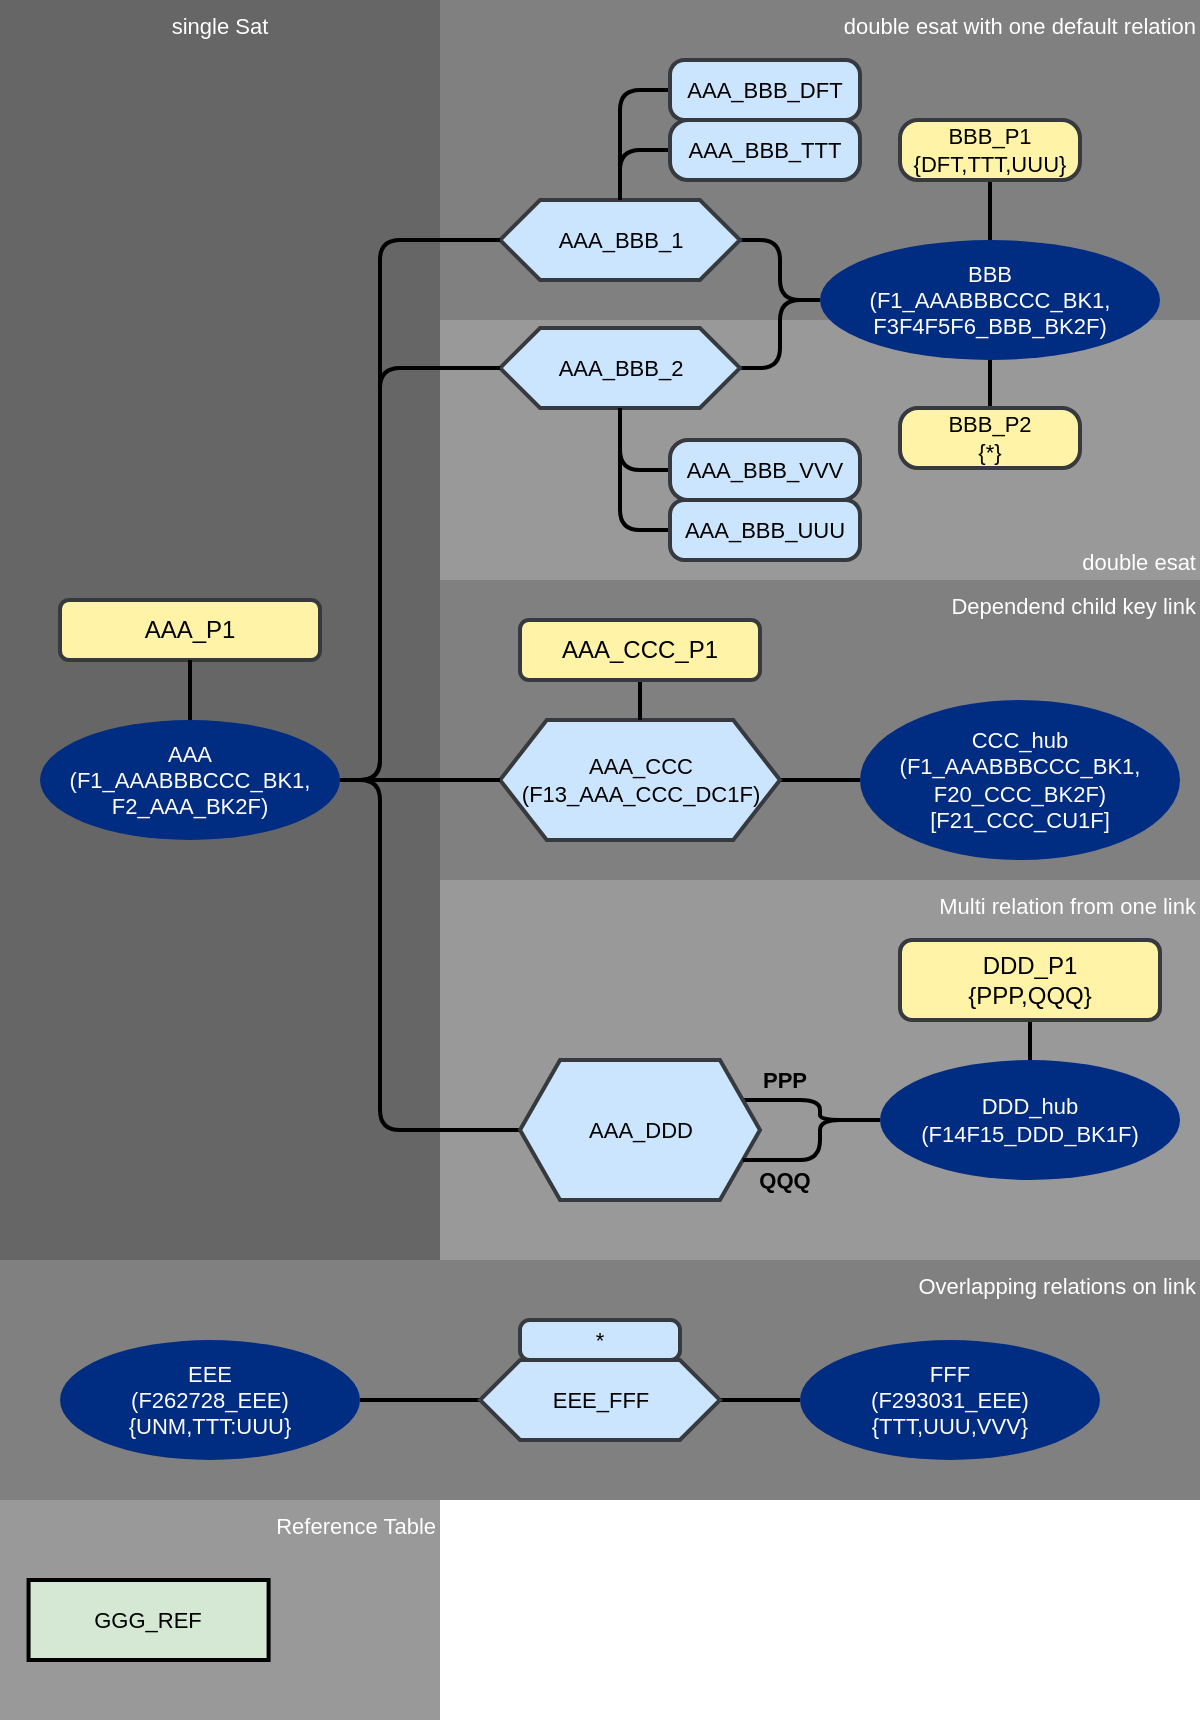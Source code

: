 <mxfile version="21.6.1" type="device">
  <diagram name="Seite-1" id="XlhNs0TyI_9xgu4hfG8v">
    <mxGraphModel dx="1356" dy="868" grid="1" gridSize="10" guides="1" tooltips="1" connect="1" arrows="1" fold="1" page="1" pageScale="1" pageWidth="1169" pageHeight="827" math="0" shadow="0">
      <root>
        <mxCell id="0" />
        <mxCell id="4QULH8YT1BLBHV-vifYP-7" value="Areas" parent="0" />
        <mxCell id="4QULH8YT1BLBHV-vifYP-8" value="single Sat" style="rounded=0;whiteSpace=wrap;html=1;fontFamily=Helvetica;fontSize=11;fontColor=#FFFFFF;fillColor=#666666;verticalAlign=top;strokeColor=none;" parent="4QULH8YT1BLBHV-vifYP-7" vertex="1">
          <mxGeometry x="250" y="210" width="220" height="630" as="geometry" />
        </mxCell>
        <mxCell id="4QULH8YT1BLBHV-vifYP-15" value="double esat with one default relation" style="rounded=0;whiteSpace=wrap;html=1;fontFamily=Helvetica;fontSize=11;fontColor=#FFFFFF;fillColor=#808080;verticalAlign=top;align=right;strokeColor=none;" parent="4QULH8YT1BLBHV-vifYP-7" vertex="1">
          <mxGeometry x="470" y="210" width="380" height="160" as="geometry" />
        </mxCell>
        <mxCell id="4QULH8YT1BLBHV-vifYP-26" value="double esat" style="rounded=0;whiteSpace=wrap;html=1;fontFamily=Helvetica;fontSize=11;fontColor=#FFFFFF;fillColor=#999999;verticalAlign=bottom;strokeColor=none;align=right;" parent="4QULH8YT1BLBHV-vifYP-7" vertex="1">
          <mxGeometry x="470" y="370" width="380" height="130" as="geometry" />
        </mxCell>
        <mxCell id="4QULH8YT1BLBHV-vifYP-47" value="Multi relation from one link" style="rounded=0;whiteSpace=wrap;html=1;fontFamily=Helvetica;fontSize=11;fontColor=#FFFFFF;fillColor=#999999;verticalAlign=top;strokeColor=none;align=right;" parent="4QULH8YT1BLBHV-vifYP-7" vertex="1">
          <mxGeometry x="470" y="650" width="380" height="190" as="geometry" />
        </mxCell>
        <mxCell id="4QULH8YT1BLBHV-vifYP-76" value="Dependend child key link" style="rounded=0;whiteSpace=wrap;html=1;fontFamily=Helvetica;fontSize=11;fontColor=#FFFFFF;fillColor=#808080;verticalAlign=top;strokeColor=none;align=right;" parent="4QULH8YT1BLBHV-vifYP-7" vertex="1">
          <mxGeometry x="470" y="500" width="380" height="150" as="geometry" />
        </mxCell>
        <mxCell id="4QULH8YT1BLBHV-vifYP-82" value="Reference Table" style="rounded=0;whiteSpace=wrap;html=1;fontFamily=Helvetica;fontSize=11;fontColor=#FFFFFF;fillColor=#999999;verticalAlign=top;strokeColor=none;align=right;" parent="4QULH8YT1BLBHV-vifYP-7" vertex="1">
          <mxGeometry x="250" y="960" width="220" height="110" as="geometry" />
        </mxCell>
        <mxCell id="4QULH8YT1BLBHV-vifYP-83" value="GGG_REF" style="rounded=0;whiteSpace=wrap;html=1;strokeColor=#000000;strokeWidth=2;fillColor=#d5e8d4;fontFamily=Helvetica;fontSize=11;fontColor=default;" parent="4QULH8YT1BLBHV-vifYP-7" vertex="1">
          <mxGeometry x="264.29" y="1000" width="120" height="40" as="geometry" />
        </mxCell>
        <mxCell id="5us2wappvfQ8N61a4M51-3" value="Overlapping relations on link" style="rounded=0;whiteSpace=wrap;html=1;fontFamily=Helvetica;fontSize=11;fontColor=#FFFFFF;fillColor=#808080;verticalAlign=top;strokeColor=none;align=right;" parent="4QULH8YT1BLBHV-vifYP-7" vertex="1">
          <mxGeometry x="250" y="840" width="600" height="120" as="geometry" />
        </mxCell>
        <mxCell id="1" value="Main Model" parent="0" />
        <mxCell id="4QULH8YT1BLBHV-vifYP-1" value="AAA&lt;br&gt;(F1_AAABBBCCC_BK1,&lt;br&gt;F2_AAA_BK2F)" style="strokeWidth=2;html=1;shape=mxgraph.flowchart.start_1;whiteSpace=wrap;strokeColor=none;fontColor=#ffffff;fillColor=#002C82;fontFamily=Helvetica;fontSize=11;" parent="1" vertex="1">
          <mxGeometry x="270" y="570" width="150" height="60" as="geometry" />
        </mxCell>
        <mxCell id="4QULH8YT1BLBHV-vifYP-2" value="AAA_P1" style="rounded=1;whiteSpace=wrap;html=1;strokeColor=#36393d;fillColor=#FFF3A8;strokeWidth=2;" parent="1" vertex="1">
          <mxGeometry x="280" y="510" width="130" height="30" as="geometry" />
        </mxCell>
        <mxCell id="4QULH8YT1BLBHV-vifYP-4" style="edgeStyle=orthogonalEdgeStyle;rounded=1;orthogonalLoop=1;jettySize=auto;html=1;endArrow=none;endFill=0;jumpStyle=none;strokeWidth=2;" parent="1" source="4QULH8YT1BLBHV-vifYP-2" target="4QULH8YT1BLBHV-vifYP-1" edge="1">
          <mxGeometry relative="1" as="geometry">
            <mxPoint x="70" y="240" as="sourcePoint" />
            <mxPoint x="160" y="380" as="targetPoint" />
          </mxGeometry>
        </mxCell>
        <mxCell id="4QULH8YT1BLBHV-vifYP-16" value="BBB&lt;br&gt;(F1_AAABBBCCC_BK1,&lt;br style=&quot;border-color: var(--border-color);&quot;&gt;F3F4F5F6_BBB_BK2F)" style="strokeWidth=2;html=1;shape=mxgraph.flowchart.start_1;whiteSpace=wrap;strokeColor=none;fontColor=#ffffff;fillColor=#002C82;fontFamily=Helvetica;fontSize=11;" parent="1" vertex="1">
          <mxGeometry x="660" y="330" width="170" height="60" as="geometry" />
        </mxCell>
        <mxCell id="4QULH8YT1BLBHV-vifYP-17" style="edgeStyle=orthogonalEdgeStyle;shape=connector;rounded=1;jumpStyle=none;orthogonalLoop=1;jettySize=auto;html=1;labelBackgroundColor=default;strokeColor=default;strokeWidth=2;fontFamily=Helvetica;fontSize=11;fontColor=default;endArrow=none;endFill=0;" parent="1" source="4QULH8YT1BLBHV-vifYP-18" target="4QULH8YT1BLBHV-vifYP-16" edge="1">
          <mxGeometry relative="1" as="geometry">
            <mxPoint x="660" y="330" as="targetPoint" />
          </mxGeometry>
        </mxCell>
        <mxCell id="4QULH8YT1BLBHV-vifYP-18" value="AAA_BBB_1" style="verticalLabelPosition=middle;verticalAlign=middle;html=1;shape=hexagon;perimeter=hexagonPerimeter2;arcSize=6;size=0.167;fillColor=#cce5ff;strokeColor=#36393d;strokeWidth=2;fontFamily=Helvetica;fontSize=11;fontColor=default;labelPosition=center;align=center;" parent="1" vertex="1">
          <mxGeometry x="500" y="310" width="120" height="40" as="geometry" />
        </mxCell>
        <mxCell id="4QULH8YT1BLBHV-vifYP-19" style="edgeStyle=orthogonalEdgeStyle;shape=connector;rounded=1;jumpStyle=none;orthogonalLoop=1;jettySize=auto;html=1;labelBackgroundColor=default;strokeColor=default;strokeWidth=2;fontFamily=Helvetica;fontSize=11;fontColor=default;endArrow=none;endFill=0;" parent="1" source="4QULH8YT1BLBHV-vifYP-1" target="4QULH8YT1BLBHV-vifYP-18" edge="1">
          <mxGeometry relative="1" as="geometry">
            <mxPoint x="450" y="330" as="sourcePoint" />
            <Array as="points">
              <mxPoint x="440" y="600" />
              <mxPoint x="440" y="330" />
            </Array>
          </mxGeometry>
        </mxCell>
        <mxCell id="4QULH8YT1BLBHV-vifYP-22" style="edgeStyle=orthogonalEdgeStyle;shape=connector;rounded=1;jumpStyle=none;orthogonalLoop=1;jettySize=auto;html=1;labelBackgroundColor=default;strokeColor=default;strokeWidth=2;fontFamily=Helvetica;fontSize=11;fontColor=default;endArrow=none;endFill=0;exitX=0;exitY=0.5;exitDx=0;exitDy=0;" parent="1" source="4QULH8YT1BLBHV-vifYP-21" target="4QULH8YT1BLBHV-vifYP-18" edge="1">
          <mxGeometry relative="1" as="geometry" />
        </mxCell>
        <mxCell id="4QULH8YT1BLBHV-vifYP-21" value="AAA_BBB_DFT" style="rounded=1;whiteSpace=wrap;html=1;strokeColor=#36393d;fillColor=#cce5ff;strokeWidth=2;fontSize=11;arcSize=24;" parent="1" vertex="1">
          <mxGeometry x="585" y="240" width="95" height="30" as="geometry" />
        </mxCell>
        <mxCell id="4QULH8YT1BLBHV-vifYP-25" style="shape=connector;rounded=1;jumpStyle=none;orthogonalLoop=1;jettySize=auto;html=1;labelBackgroundColor=default;strokeColor=default;strokeWidth=2;fontFamily=Helvetica;fontSize=11;fontColor=default;endArrow=none;endFill=0;edgeStyle=orthogonalEdgeStyle;" parent="1" source="4QULH8YT1BLBHV-vifYP-23" target="4QULH8YT1BLBHV-vifYP-18" edge="1">
          <mxGeometry relative="1" as="geometry">
            <Array as="points">
              <mxPoint x="560" y="285" />
            </Array>
          </mxGeometry>
        </mxCell>
        <mxCell id="4QULH8YT1BLBHV-vifYP-23" value="AAA_BBB_TTT" style="rounded=1;whiteSpace=wrap;html=1;strokeColor=#36393d;fillColor=#cce5ff;strokeWidth=2;fontSize=11;arcSize=30;" parent="1" vertex="1">
          <mxGeometry x="585" y="270" width="95" height="30" as="geometry" />
        </mxCell>
        <mxCell id="4QULH8YT1BLBHV-vifYP-28" style="edgeStyle=orthogonalEdgeStyle;shape=connector;rounded=1;jumpStyle=none;orthogonalLoop=1;jettySize=auto;html=1;labelBackgroundColor=default;strokeColor=default;strokeWidth=2;fontFamily=Helvetica;fontSize=11;fontColor=default;endArrow=none;endFill=0;entryX=0;entryY=0.5;entryDx=0;entryDy=0;entryPerimeter=0;" parent="1" source="4QULH8YT1BLBHV-vifYP-29" target="4QULH8YT1BLBHV-vifYP-16" edge="1">
          <mxGeometry relative="1" as="geometry">
            <mxPoint x="660" y="410" as="targetPoint" />
          </mxGeometry>
        </mxCell>
        <mxCell id="4QULH8YT1BLBHV-vifYP-29" value="AAA_BBB_2" style="verticalLabelPosition=middle;verticalAlign=middle;html=1;shape=hexagon;perimeter=hexagonPerimeter2;arcSize=6;size=0.167;fillColor=#cce5ff;strokeColor=#36393d;strokeWidth=2;fontFamily=Helvetica;fontSize=11;fontColor=default;labelPosition=center;align=center;" parent="1" vertex="1">
          <mxGeometry x="500" y="374" width="120" height="40" as="geometry" />
        </mxCell>
        <mxCell id="4QULH8YT1BLBHV-vifYP-30" style="edgeStyle=orthogonalEdgeStyle;shape=connector;rounded=1;jumpStyle=none;orthogonalLoop=1;jettySize=auto;html=1;labelBackgroundColor=default;strokeColor=default;strokeWidth=2;fontFamily=Helvetica;fontSize=11;fontColor=default;endArrow=none;endFill=0;" parent="1" source="4QULH8YT1BLBHV-vifYP-1" target="4QULH8YT1BLBHV-vifYP-29" edge="1">
          <mxGeometry relative="1" as="geometry">
            <mxPoint x="450" y="410" as="sourcePoint" />
            <Array as="points">
              <mxPoint x="440" y="600" />
              <mxPoint x="440" y="394" />
            </Array>
          </mxGeometry>
        </mxCell>
        <mxCell id="4QULH8YT1BLBHV-vifYP-43" value="PPP" style="edgeStyle=orthogonalEdgeStyle;shape=connector;rounded=1;jumpStyle=none;orthogonalLoop=1;jettySize=auto;html=1;entryX=0;entryY=0.5;entryDx=0;entryDy=0;entryPerimeter=0;labelBackgroundColor=none;strokeColor=default;strokeWidth=2;fontFamily=Helvetica;fontSize=11;fontColor=default;endArrow=none;endFill=0;exitX=1;exitY=0.25;exitDx=0;exitDy=0;fontStyle=1" parent="1" source="4QULH8YT1BLBHV-vifYP-40" target="4QULH8YT1BLBHV-vifYP-41" edge="1">
          <mxGeometry x="-0.463" y="10" relative="1" as="geometry">
            <mxPoint as="offset" />
          </mxGeometry>
        </mxCell>
        <mxCell id="4QULH8YT1BLBHV-vifYP-45" style="edgeStyle=elbowEdgeStyle;shape=connector;rounded=1;jumpStyle=none;orthogonalLoop=1;jettySize=auto;html=1;labelBackgroundColor=default;strokeColor=default;strokeWidth=2;fontFamily=Helvetica;fontSize=11;fontColor=default;endArrow=none;endFill=0;entryX=1;entryY=0.5;entryDx=0;entryDy=0;entryPerimeter=0;" parent="1" source="4QULH8YT1BLBHV-vifYP-40" target="4QULH8YT1BLBHV-vifYP-1" edge="1">
          <mxGeometry relative="1" as="geometry">
            <mxPoint x="452.86" y="640" as="targetPoint" />
            <Array as="points">
              <mxPoint x="440" y="640" />
            </Array>
          </mxGeometry>
        </mxCell>
        <mxCell id="4QULH8YT1BLBHV-vifYP-40" value="AAA_DDD" style="verticalLabelPosition=middle;verticalAlign=middle;html=1;shape=hexagon;perimeter=hexagonPerimeter2;arcSize=6;size=0.167;fillColor=#cce5ff;strokeColor=#36393d;strokeWidth=2;fontFamily=Helvetica;fontSize=11;fontColor=default;labelPosition=center;align=center;" parent="1" vertex="1">
          <mxGeometry x="510" y="740" width="120" height="70" as="geometry" />
        </mxCell>
        <mxCell id="4QULH8YT1BLBHV-vifYP-41" value="DDD_hub&lt;br&gt;(F14F15_DDD_BK1F)" style="strokeWidth=2;html=1;shape=mxgraph.flowchart.start_1;whiteSpace=wrap;strokeColor=none;fontColor=#ffffff;fillColor=#002C82;fontFamily=Helvetica;fontSize=11;" parent="1" vertex="1">
          <mxGeometry x="690" y="740" width="150" height="60" as="geometry" />
        </mxCell>
        <mxCell id="4QULH8YT1BLBHV-vifYP-81" style="edgeStyle=orthogonalEdgeStyle;shape=connector;rounded=1;jumpStyle=none;orthogonalLoop=1;jettySize=auto;html=1;labelBackgroundColor=default;strokeColor=default;strokeWidth=2;fontFamily=Helvetica;fontSize=11;fontColor=default;endArrow=none;endFill=0;" parent="1" source="4QULH8YT1BLBHV-vifYP-77" target="4QULH8YT1BLBHV-vifYP-78" edge="1">
          <mxGeometry relative="1" as="geometry" />
        </mxCell>
        <mxCell id="4QULH8YT1BLBHV-vifYP-77" value="CCC_hub&lt;br&gt;(F1_AAABBBCCC_BK1,&lt;br&gt;F20_CCC_BK2F)&lt;br&gt;[F21_CCC_CU1F]" style="strokeWidth=2;html=1;shape=mxgraph.flowchart.start_1;whiteSpace=wrap;strokeColor=none;fontColor=#ffffff;fillColor=#002C82;fontFamily=Helvetica;fontSize=11;" parent="1" vertex="1">
          <mxGeometry x="680" y="560" width="160" height="80" as="geometry" />
        </mxCell>
        <mxCell id="4QULH8YT1BLBHV-vifYP-78" value="AAA_CCC&lt;br&gt;(F13_AAA_CCC_DC1F)" style="verticalLabelPosition=middle;verticalAlign=middle;html=1;shape=hexagon;perimeter=hexagonPerimeter2;arcSize=6;size=0.167;fillColor=#cce5ff;strokeColor=#36393d;strokeWidth=2;fontFamily=Helvetica;fontSize=11;fontColor=default;labelPosition=center;align=center;" parent="1" vertex="1">
          <mxGeometry x="500" y="570" width="140" height="60" as="geometry" />
        </mxCell>
        <mxCell id="4QULH8YT1BLBHV-vifYP-79" style="edgeStyle=elbowEdgeStyle;shape=connector;rounded=1;jumpStyle=none;orthogonalLoop=1;jettySize=auto;html=1;entryX=0;entryY=0.5;entryDx=0;entryDy=0;labelBackgroundColor=default;strokeColor=default;strokeWidth=2;fontFamily=Helvetica;fontSize=11;fontColor=default;endArrow=none;endFill=0;" parent="1" target="4QULH8YT1BLBHV-vifYP-78" edge="1">
          <mxGeometry relative="1" as="geometry">
            <mxPoint x="420" y="600" as="sourcePoint" />
            <mxPoint x="523" y="800" as="targetPoint" />
            <Array as="points">
              <mxPoint x="440" y="570" />
            </Array>
          </mxGeometry>
        </mxCell>
        <mxCell id="n3daLleqbwvh_uXPeiJ--3" style="edgeStyle=orthogonalEdgeStyle;shape=connector;rounded=1;jumpStyle=none;orthogonalLoop=1;jettySize=auto;html=1;labelBackgroundColor=default;strokeColor=default;strokeWidth=2;fontFamily=Helvetica;fontSize=11;fontColor=default;endArrow=none;endFill=0;exitX=0;exitY=0.5;exitDx=0;exitDy=0;" parent="1" source="n3daLleqbwvh_uXPeiJ--1" target="4QULH8YT1BLBHV-vifYP-29" edge="1">
          <mxGeometry relative="1" as="geometry">
            <Array as="points" />
          </mxGeometry>
        </mxCell>
        <mxCell id="n3daLleqbwvh_uXPeiJ--1" value="AAA_BBB_UUU" style="rounded=1;whiteSpace=wrap;html=1;strokeColor=#36393d;fillColor=#cce5ff;strokeWidth=2;fontSize=11;arcSize=24;" parent="1" vertex="1">
          <mxGeometry x="585" y="460" width="95" height="30" as="geometry" />
        </mxCell>
        <mxCell id="n3daLleqbwvh_uXPeiJ--4" style="edgeStyle=orthogonalEdgeStyle;shape=connector;rounded=1;jumpStyle=none;orthogonalLoop=1;jettySize=auto;html=1;labelBackgroundColor=default;strokeColor=default;strokeWidth=2;fontFamily=Helvetica;fontSize=11;fontColor=default;endArrow=none;endFill=0;exitX=0;exitY=0.5;exitDx=0;exitDy=0;" parent="1" source="n3daLleqbwvh_uXPeiJ--2" target="4QULH8YT1BLBHV-vifYP-29" edge="1">
          <mxGeometry relative="1" as="geometry">
            <mxPoint x="580" y="445" as="sourcePoint" />
            <Array as="points" />
          </mxGeometry>
        </mxCell>
        <mxCell id="n3daLleqbwvh_uXPeiJ--5" style="edgeStyle=orthogonalEdgeStyle;shape=connector;rounded=1;jumpStyle=none;orthogonalLoop=1;jettySize=auto;html=1;entryX=0;entryY=0.5;entryDx=0;entryDy=0;entryPerimeter=0;labelBackgroundColor=default;strokeColor=default;strokeWidth=2;fontFamily=Helvetica;fontSize=11;fontColor=default;endArrow=none;endFill=0;exitX=1;exitY=0.75;exitDx=0;exitDy=0;" parent="1" source="4QULH8YT1BLBHV-vifYP-40" target="4QULH8YT1BLBHV-vifYP-41" edge="1">
          <mxGeometry relative="1" as="geometry">
            <mxPoint x="634" y="740" as="sourcePoint" />
            <mxPoint x="720" y="750" as="targetPoint" />
          </mxGeometry>
        </mxCell>
        <mxCell id="n3daLleqbwvh_uXPeiJ--6" value="QQQ" style="edgeLabel;html=1;align=center;verticalAlign=middle;resizable=0;points=[];fontSize=11;fontFamily=Helvetica;fontColor=default;labelBackgroundColor=none;fontStyle=1" parent="n3daLleqbwvh_uXPeiJ--5" vertex="1" connectable="0">
          <mxGeometry x="-0.334" relative="1" as="geometry">
            <mxPoint x="-9" y="10" as="offset" />
          </mxGeometry>
        </mxCell>
        <mxCell id="n3daLleqbwvh_uXPeiJ--8" style="edgeStyle=none;shape=connector;rounded=1;jumpStyle=none;orthogonalLoop=1;jettySize=auto;html=1;labelBackgroundColor=default;strokeColor=default;strokeWidth=2;fontFamily=Helvetica;fontSize=11;fontColor=default;endArrow=none;endFill=0;" parent="1" source="n3daLleqbwvh_uXPeiJ--7" target="4QULH8YT1BLBHV-vifYP-78" edge="1">
          <mxGeometry relative="1" as="geometry" />
        </mxCell>
        <mxCell id="n3daLleqbwvh_uXPeiJ--7" value="AAA_CCC_P1" style="rounded=1;whiteSpace=wrap;html=1;strokeColor=#36393d;fillColor=#FFF3A8;strokeWidth=2;" parent="1" vertex="1">
          <mxGeometry x="510" y="520" width="120" height="30" as="geometry" />
        </mxCell>
        <mxCell id="n3daLleqbwvh_uXPeiJ--10" style="edgeStyle=none;shape=connector;rounded=1;jumpStyle=none;orthogonalLoop=1;jettySize=auto;html=1;labelBackgroundColor=default;strokeColor=default;strokeWidth=2;fontFamily=Helvetica;fontSize=11;fontColor=default;endArrow=none;endFill=0;entryX=0.5;entryY=0;entryDx=0;entryDy=0;entryPerimeter=0;" parent="1" source="n3daLleqbwvh_uXPeiJ--9" target="4QULH8YT1BLBHV-vifYP-41" edge="1">
          <mxGeometry relative="1" as="geometry" />
        </mxCell>
        <mxCell id="n3daLleqbwvh_uXPeiJ--9" value="DDD_P1&lt;br&gt;{PPP,QQQ}" style="rounded=1;whiteSpace=wrap;html=1;strokeColor=#36393d;fillColor=#FFF3A8;strokeWidth=2;" parent="1" vertex="1">
          <mxGeometry x="700" y="680" width="130" height="40" as="geometry" />
        </mxCell>
        <mxCell id="n3daLleqbwvh_uXPeiJ--2" value="AAA_BBB_VVV" style="rounded=1;whiteSpace=wrap;html=1;strokeColor=#36393d;fillColor=#cce5ff;strokeWidth=2;fontSize=11;arcSize=30;" parent="1" vertex="1">
          <mxGeometry x="585" y="430" width="95" height="30" as="geometry" />
        </mxCell>
        <mxCell id="zSbgkhFZUvIbDj1bJJ0y-4" style="edgeStyle=orthogonalEdgeStyle;shape=connector;rounded=1;jumpStyle=none;orthogonalLoop=1;jettySize=auto;html=1;labelBackgroundColor=default;strokeColor=default;strokeWidth=2;fontFamily=Helvetica;fontSize=11;fontColor=default;endArrow=none;endFill=0;" parent="1" source="zSbgkhFZUvIbDj1bJJ0y-3" target="4QULH8YT1BLBHV-vifYP-16" edge="1">
          <mxGeometry relative="1" as="geometry" />
        </mxCell>
        <mxCell id="zSbgkhFZUvIbDj1bJJ0y-3" value="BBB_P1&lt;br style=&quot;font-size: 11px;&quot;&gt;{DFT,TTT,UUU}" style="rounded=1;whiteSpace=wrap;html=1;strokeColor=#36393d;fillColor=#FFF3A8;strokeWidth=2;fontSize=11;arcSize=30;" parent="1" vertex="1">
          <mxGeometry x="700" y="270" width="90" height="30" as="geometry" />
        </mxCell>
        <mxCell id="5us2wappvfQ8N61a4M51-2" style="edgeStyle=orthogonalEdgeStyle;shape=connector;rounded=1;jumpStyle=none;orthogonalLoop=1;jettySize=auto;html=1;labelBackgroundColor=default;strokeColor=default;strokeWidth=2;fontFamily=Helvetica;fontSize=11;fontColor=default;endArrow=none;endFill=0;" parent="1" source="5us2wappvfQ8N61a4M51-1" target="4QULH8YT1BLBHV-vifYP-16" edge="1">
          <mxGeometry relative="1" as="geometry" />
        </mxCell>
        <mxCell id="5us2wappvfQ8N61a4M51-1" value="BBB_P2&lt;br style=&quot;font-size: 11px;&quot;&gt;{*}" style="rounded=1;whiteSpace=wrap;html=1;strokeColor=#36393d;fillColor=#FFF3A8;strokeWidth=2;fontSize=11;arcSize=30;" parent="1" vertex="1">
          <mxGeometry x="700" y="414" width="90" height="30" as="geometry" />
        </mxCell>
        <mxCell id="5us2wappvfQ8N61a4M51-8" style="edgeStyle=orthogonalEdgeStyle;shape=connector;rounded=1;jumpStyle=none;orthogonalLoop=1;jettySize=auto;html=1;labelBackgroundColor=default;strokeColor=default;strokeWidth=2;fontFamily=Helvetica;fontSize=11;fontColor=default;endArrow=none;endFill=0;" parent="1" source="5us2wappvfQ8N61a4M51-4" target="5us2wappvfQ8N61a4M51-6" edge="1">
          <mxGeometry relative="1" as="geometry" />
        </mxCell>
        <mxCell id="5us2wappvfQ8N61a4M51-4" value="EEE&lt;br&gt;(F262728_EEE)&lt;br&gt;{UNM,TTT:UUU}" style="strokeWidth=2;html=1;shape=mxgraph.flowchart.start_1;whiteSpace=wrap;strokeColor=none;fontColor=#ffffff;fillColor=#002C82;fontFamily=Helvetica;fontSize=11;" parent="1" vertex="1">
          <mxGeometry x="280" y="880" width="150" height="60" as="geometry" />
        </mxCell>
        <mxCell id="5us2wappvfQ8N61a4M51-5" value="FFF&lt;br&gt;(F293031_EEE)&lt;br&gt;{TTT,UUU,VVV}" style="strokeWidth=2;html=1;shape=mxgraph.flowchart.start_1;whiteSpace=wrap;strokeColor=none;fontColor=#ffffff;fillColor=#002C82;fontFamily=Helvetica;fontSize=11;" parent="1" vertex="1">
          <mxGeometry x="650" y="880" width="150" height="60" as="geometry" />
        </mxCell>
        <mxCell id="5us2wappvfQ8N61a4M51-9" style="edgeStyle=orthogonalEdgeStyle;shape=connector;rounded=1;jumpStyle=none;orthogonalLoop=1;jettySize=auto;html=1;labelBackgroundColor=default;strokeColor=default;strokeWidth=2;fontFamily=Helvetica;fontSize=11;fontColor=default;endArrow=none;endFill=0;" parent="1" source="5us2wappvfQ8N61a4M51-6" target="5us2wappvfQ8N61a4M51-5" edge="1">
          <mxGeometry relative="1" as="geometry" />
        </mxCell>
        <mxCell id="5us2wappvfQ8N61a4M51-6" value="EEE_FFF" style="verticalLabelPosition=middle;verticalAlign=middle;html=1;shape=hexagon;perimeter=hexagonPerimeter2;arcSize=6;size=0.167;fillColor=#cce5ff;strokeColor=#36393d;strokeWidth=2;fontFamily=Helvetica;fontSize=11;fontColor=default;labelPosition=center;align=center;" parent="1" vertex="1">
          <mxGeometry x="490" y="890" width="120" height="40" as="geometry" />
        </mxCell>
        <mxCell id="5us2wappvfQ8N61a4M51-7" value="*" style="rounded=1;whiteSpace=wrap;html=1;strokeColor=#36393d;fillColor=#cce5ff;strokeWidth=2;fontSize=11;arcSize=24;" parent="1" vertex="1">
          <mxGeometry x="510" y="870" width="80" height="20" as="geometry" />
        </mxCell>
      </root>
    </mxGraphModel>
  </diagram>
</mxfile>
